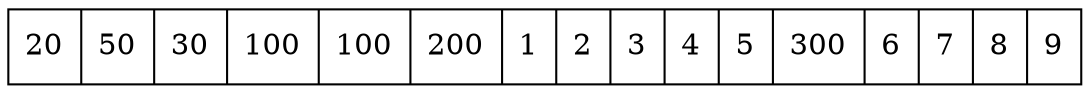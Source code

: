 digraph G{ node [shape = record ];
 rankdir=LR;X[label="{ 20|50|30|100|100|200|1|2|3|4|5|300|6|7|8|9}"]}
